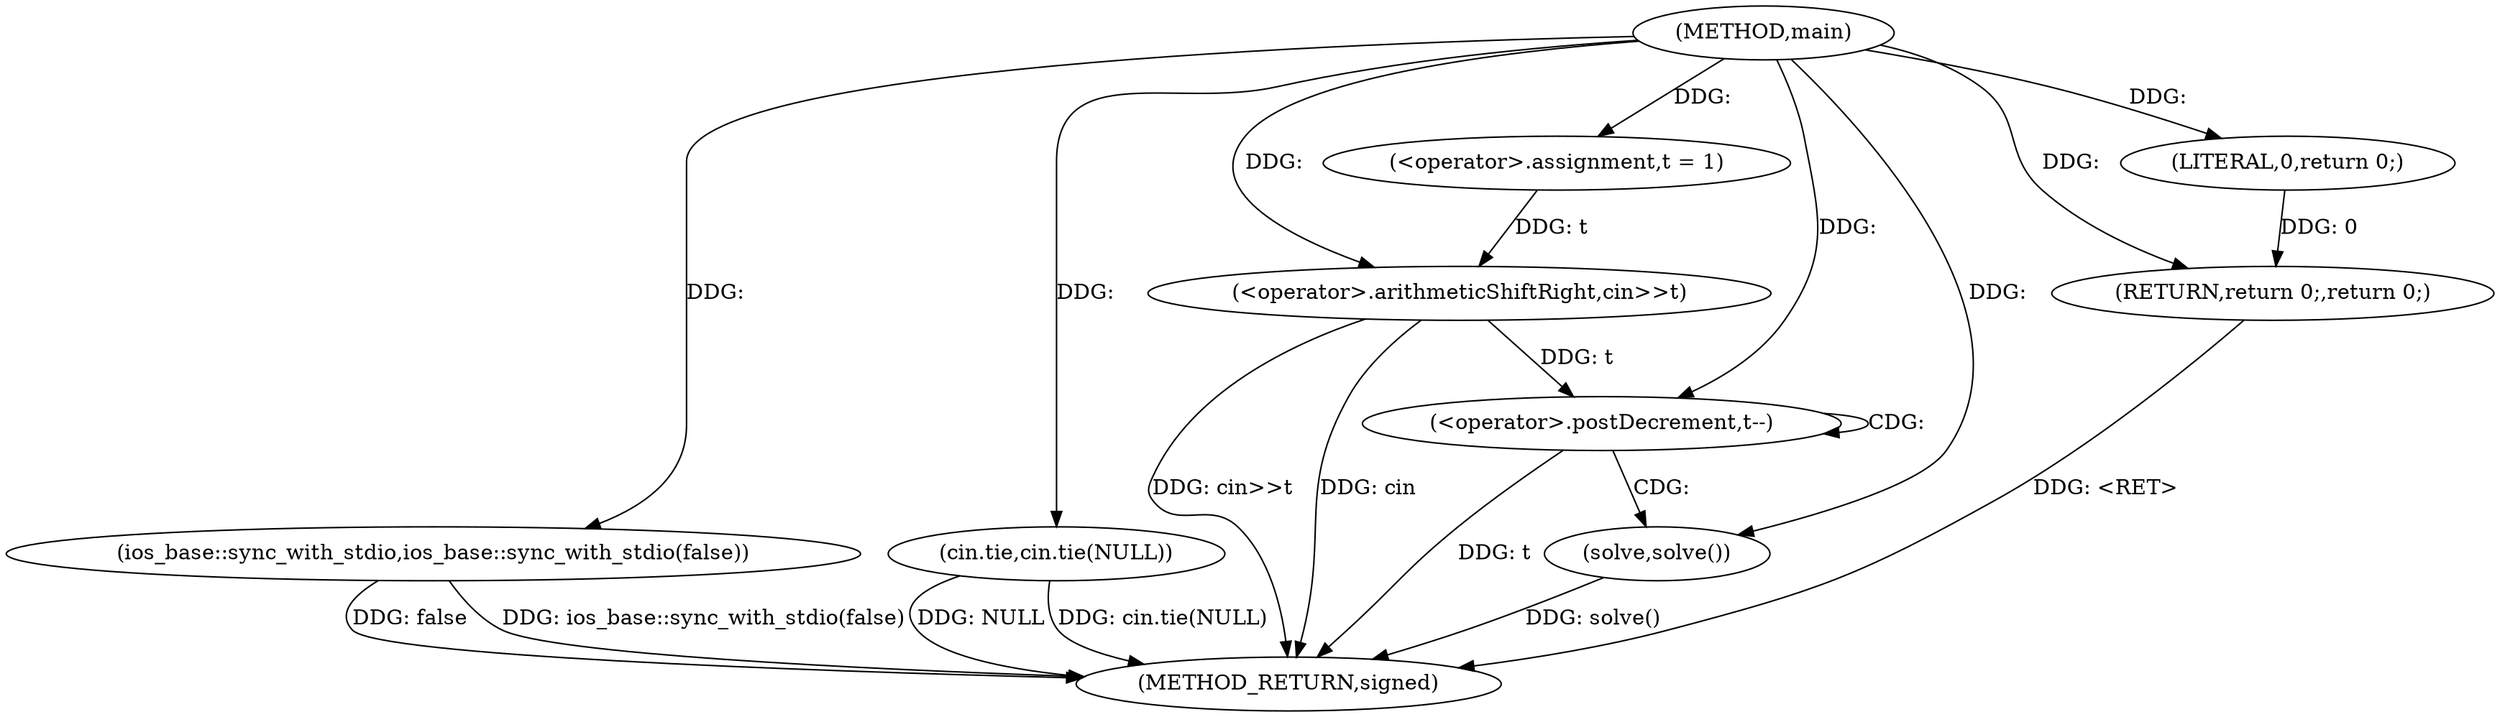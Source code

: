 digraph "main" {  
"1000197" [label = "(METHOD,main)" ]
"1000217" [label = "(METHOD_RETURN,signed)" ]
"1000199" [label = "(ios_base::sync_with_stdio,ios_base::sync_with_stdio(false))" ]
"1000201" [label = "(cin.tie,cin.tie(NULL))" ]
"1000204" [label = "(<operator>.assignment,t = 1)" ]
"1000207" [label = "(<operator>.arithmeticShiftRight,cin>>t)" ]
"1000215" [label = "(RETURN,return 0;,return 0;)" ]
"1000211" [label = "(<operator>.postDecrement,t--)" ]
"1000216" [label = "(LITERAL,0,return 0;)" ]
"1000214" [label = "(solve,solve())" ]
  "1000199" -> "1000217"  [ label = "DDG: ios_base::sync_with_stdio(false)"] 
  "1000201" -> "1000217"  [ label = "DDG: cin.tie(NULL)"] 
  "1000207" -> "1000217"  [ label = "DDG: cin>>t"] 
  "1000211" -> "1000217"  [ label = "DDG: t"] 
  "1000214" -> "1000217"  [ label = "DDG: solve()"] 
  "1000215" -> "1000217"  [ label = "DDG: <RET>"] 
  "1000201" -> "1000217"  [ label = "DDG: NULL"] 
  "1000207" -> "1000217"  [ label = "DDG: cin"] 
  "1000199" -> "1000217"  [ label = "DDG: false"] 
  "1000197" -> "1000204"  [ label = "DDG: "] 
  "1000216" -> "1000215"  [ label = "DDG: 0"] 
  "1000197" -> "1000215"  [ label = "DDG: "] 
  "1000197" -> "1000199"  [ label = "DDG: "] 
  "1000197" -> "1000201"  [ label = "DDG: "] 
  "1000197" -> "1000207"  [ label = "DDG: "] 
  "1000204" -> "1000207"  [ label = "DDG: t"] 
  "1000197" -> "1000216"  [ label = "DDG: "] 
  "1000207" -> "1000211"  [ label = "DDG: t"] 
  "1000197" -> "1000211"  [ label = "DDG: "] 
  "1000197" -> "1000214"  [ label = "DDG: "] 
  "1000211" -> "1000214"  [ label = "CDG: "] 
  "1000211" -> "1000211"  [ label = "CDG: "] 
}
